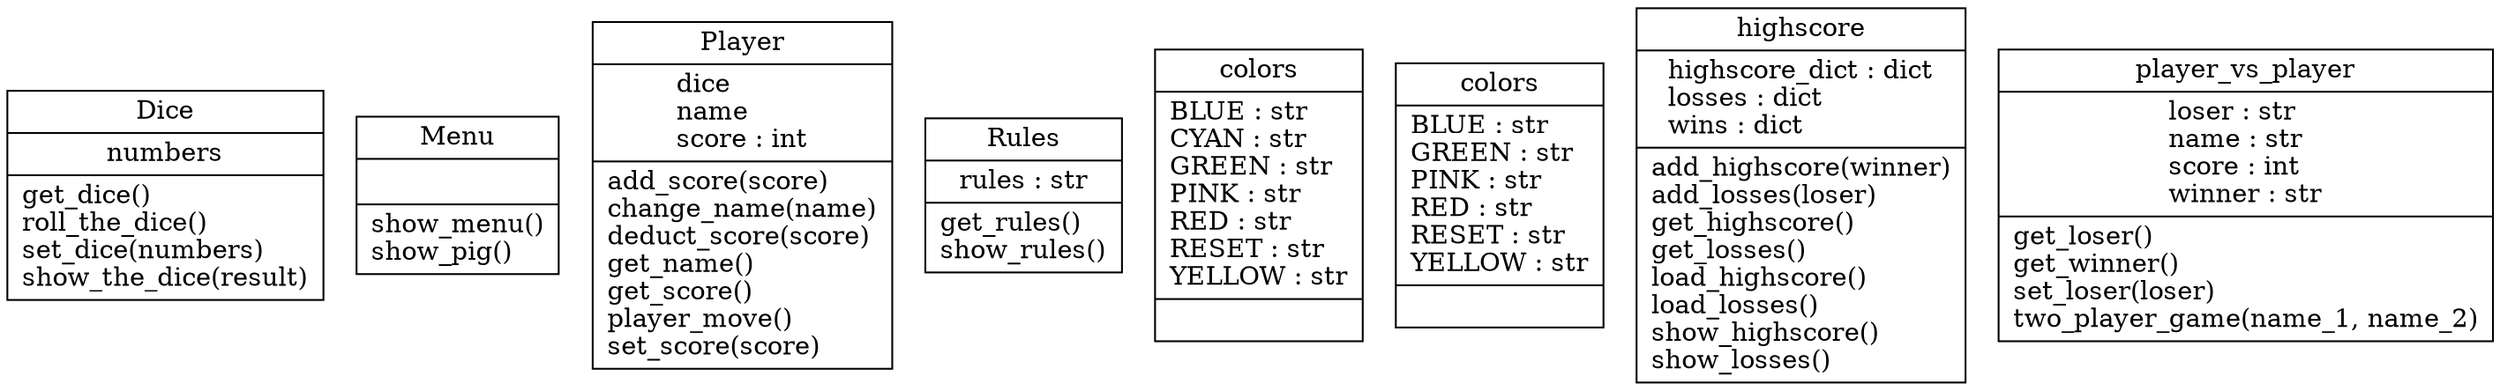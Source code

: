 digraph "classes" {
rankdir=BT
charset="utf-8"
"Pig_Game.Dice.Dice" [color="black", fontcolor="black", label=<{Dice|numbers<br ALIGN="LEFT"/>|get_dice()<br ALIGN="LEFT"/>roll_the_dice()<br ALIGN="LEFT"/>set_dice(numbers)<br ALIGN="LEFT"/>show_the_dice(result)<br ALIGN="LEFT"/>}>, shape="record", style="solid"];
"Pig_Game.menu.Menu" [color="black", fontcolor="black", label=<{Menu|<br ALIGN="LEFT"/>|show_menu()<br ALIGN="LEFT"/>show_pig()<br ALIGN="LEFT"/>}>, shape="record", style="solid"];
"Pig_Game.Player.Player" [color="black", fontcolor="black", label=<{Player|dice<br ALIGN="LEFT"/>name<br ALIGN="LEFT"/>score : int<br ALIGN="LEFT"/>|add_score(score)<br ALIGN="LEFT"/>change_name(name)<br ALIGN="LEFT"/>deduct_score(score)<br ALIGN="LEFT"/>get_name()<br ALIGN="LEFT"/>get_score()<br ALIGN="LEFT"/>player_move()<br ALIGN="LEFT"/>set_score(score)<br ALIGN="LEFT"/>}>, shape="record", style="solid"];
"Pig_Game.Rules.Rules" [color="black", fontcolor="black", label=<{Rules|rules : str<br ALIGN="LEFT"/>|get_rules()<br ALIGN="LEFT"/>show_rules()<br ALIGN="LEFT"/>}>, shape="record", style="solid"];
"Pig_Game.colors.colors" [color="black", fontcolor="black", label=<{colors|BLUE : str<br ALIGN="LEFT"/>CYAN : str<br ALIGN="LEFT"/>GREEN : str<br ALIGN="LEFT"/>PINK : str<br ALIGN="LEFT"/>RED : str<br ALIGN="LEFT"/>RESET : str<br ALIGN="LEFT"/>YELLOW : str<br ALIGN="LEFT"/>|}>, shape="record", style="solid"];
"Pig_Game.Rules.colors" [color="black", fontcolor="black", label=<{colors|BLUE : str<br ALIGN="LEFT"/>GREEN : str<br ALIGN="LEFT"/>PINK : str<br ALIGN="LEFT"/>RED : str<br ALIGN="LEFT"/>RESET : str<br ALIGN="LEFT"/>YELLOW : str<br ALIGN="LEFT"/>|}>, shape="record", style="solid"];
"Pig_Game.highscore.highscore" [color="black", fontcolor="black", label=<{highscore|highscore_dict : dict<br ALIGN="LEFT"/>losses : dict<br ALIGN="LEFT"/>wins : dict<br ALIGN="LEFT"/>|add_highscore(winner)<br ALIGN="LEFT"/>add_losses(loser)<br ALIGN="LEFT"/>get_highscore()<br ALIGN="LEFT"/>get_losses()<br ALIGN="LEFT"/>load_highscore()<br ALIGN="LEFT"/>load_losses()<br ALIGN="LEFT"/>show_highscore()<br ALIGN="LEFT"/>show_losses()<br ALIGN="LEFT"/>}>, shape="record", style="solid"];
"Pig_Game.player_vs_player.player_vs_player" [color="black", fontcolor="black", label=<{player_vs_player|loser : str<br ALIGN="LEFT"/>name : str<br ALIGN="LEFT"/>score : int<br ALIGN="LEFT"/>winner : str<br ALIGN="LEFT"/>|get_loser()<br ALIGN="LEFT"/>get_winner()<br ALIGN="LEFT"/>set_loser(loser)<br ALIGN="LEFT"/>two_player_game(name_1, name_2)<br ALIGN="LEFT"/>}>, shape="record", style="solid"];
}
